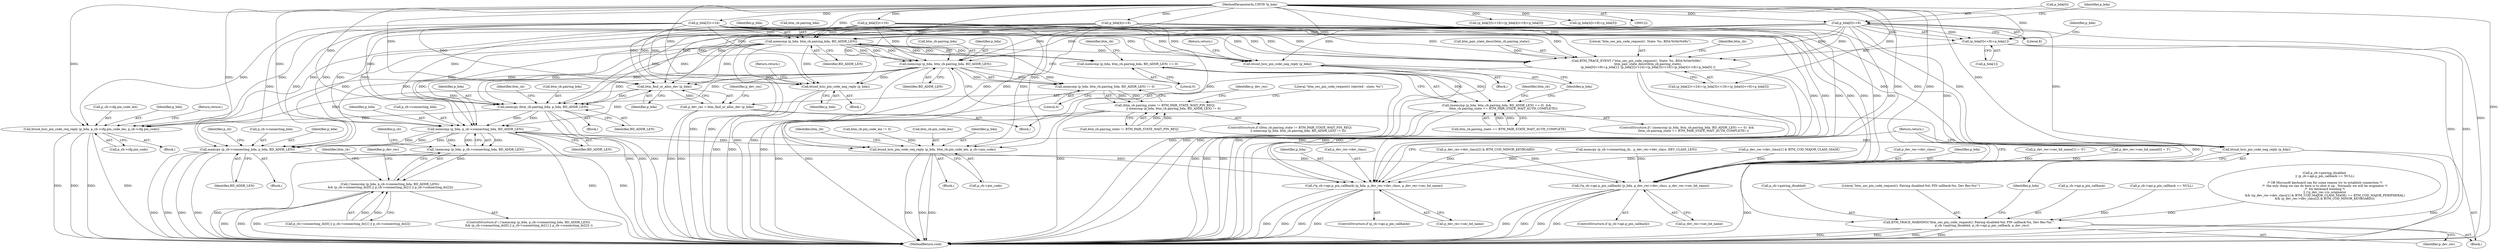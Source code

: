 digraph "0_Android_c677ee92595335233eb0e7b59809a1a94e7a678a_0@array" {
"1000138" [label="(Call,p_bda[0]<<8)"];
"1000123" [label="(MethodParameterIn,UINT8 *p_bda)"];
"1000131" [label="(Call,BTM_TRACE_EVENT (\"btm_sec_pin_code_request()  State: %s, BDA:%04x%08x\",\n                       btm_pair_state_descr(btm_cb.pairing_state),\n                       (p_bda[0]<<8)+p_bda[1], (p_bda[2]<<24)+(p_bda[3]<<16)+(p_bda[4]<<8)+p_bda[5] ))"];
"1000137" [label="(Call,(p_bda[0]<<8)+p_bda[1])"];
"1000177" [label="(Call,memcmp (p_bda, btm_cb.pairing_bda, BD_ADDR_LEN))"];
"1000176" [label="(Call,memcmp (p_bda, btm_cb.pairing_bda, BD_ADDR_LEN) == 0)"];
"1000175" [label="(Call,(memcmp (p_bda, btm_cb.pairing_bda, BD_ADDR_LEN) == 0)  &&\n              (btm_cb.pairing_state == BTM_PAIR_STATE_WAIT_AUTH_COMPLETE))"];
"1000190" [label="(Call,btsnd_hcic_pin_code_neg_reply (p_bda))"];
"1000202" [label="(Call,memcmp (p_bda, btm_cb.pairing_bda, BD_ADDR_LEN))"];
"1000201" [label="(Call,memcmp (p_bda, btm_cb.pairing_bda, BD_ADDR_LEN) != 0)"];
"1000195" [label="(Call,(btm_cb.pairing_state != BTM_PAIR_STATE_WAIT_PIN_REQ)\n                  || memcmp (p_bda, btm_cb.pairing_bda, BD_ADDR_LEN) != 0)"];
"1000216" [label="(Call,btsnd_hcic_pin_code_neg_reply (p_bda))"];
"1000221" [label="(Call,btm_find_or_alloc_dev (p_bda))"];
"1000219" [label="(Call,p_dev_rec = btm_find_or_alloc_dev (p_bda))"];
"1000376" [label="(Call,BTM_TRACE_WARNING(\"btm_sec_pin_code_request(): Pairing disabled:%d; PIN callback:%x, Dev Rec:%x!\",\n                           p_cb->pairing_disabled, p_cb->api.p_pin_callback, p_dev_rec))"];
"1000235" [label="(Call,memcpy (btm_cb.pairing_bda, p_bda, BD_ADDR_LEN))"];
"1000268" [label="(Call,btsnd_hcic_pin_code_req_reply (p_bda, p_cb->cfg.pin_code_len, p_cb->cfg.pin_code))"];
"1000284" [label="(Call,memcmp (p_bda, p_cb->connecting_bda, BD_ADDR_LEN))"];
"1000283" [label="(Call,!memcmp (p_bda, p_cb->connecting_bda, BD_ADDR_LEN))"];
"1000282" [label="(Call,(!memcmp (p_bda, p_cb->connecting_bda, BD_ADDR_LEN))\n && (p_cb->connecting_dc[0] || p_cb->connecting_dc[1] || p_cb->connecting_dc[2]))"];
"1000324" [label="(Call,btsnd_hcic_pin_code_req_reply (p_bda, btm_cb.pin_code_len, p_cb->pin_code))"];
"1000387" [label="(Call,btsnd_hcic_pin_code_neg_reply (p_bda))"];
"1000393" [label="(Call,memcpy (p_cb->connecting_bda, p_bda, BD_ADDR_LEN))"];
"1000427" [label="(Call,(*p_cb->api.p_pin_callback) (p_bda, p_dev_rec->dev_class, p_dev_rec->sec_bd_name))"];
"1000481" [label="(Call,(*p_cb->api.p_pin_callback) (p_bda, p_dev_rec->dev_class, p_dev_rec->sec_bd_name))"];
"1000182" [label="(Identifier,BD_ADDR_LEN)"];
"1000326" [label="(Call,btm_cb.pin_code_len)"];
"1000486" [label="(Call,p_dev_rec->sec_bd_name)"];
"1000243" [label="(Identifier,btm_cb)"];
"1000220" [label="(Identifier,p_dev_rec)"];
"1000186" [label="(Identifier,btm_cb)"];
"1000137" [label="(Call,(p_bda[0]<<8)+p_bda[1])"];
"1000386" [label="(Identifier,p_dev_rec)"];
"1000270" [label="(Call,p_cb->cfg.pin_code_len)"];
"1000381" [label="(Call,p_cb->api.p_pin_callback)"];
"1000219" [label="(Call,p_dev_rec = btm_find_or_alloc_dev (p_bda))"];
"1000290" [label="(Call,p_cb->connecting_dc[0] || p_cb->connecting_dc[1] || p_cb->connecting_dc[2])"];
"1000390" [label="(Block,)"];
"1000346" [label="(Call,p_cb->api.p_pin_callback == NULL)"];
"1000146" [label="(Call,(p_bda[2]<<24)+(p_bda[3]<<16)+(p_bda[4]<<8)+p_bda[5])"];
"1000124" [label="(Block,)"];
"1000211" [label="(Literal,\"btm_sec_pin_code_request() rejected - state: %s\")"];
"1000178" [label="(Identifier,p_bda)"];
"1000217" [label="(Identifier,p_bda)"];
"1000240" [label="(Identifier,BD_ADDR_LEN)"];
"1000461" [label="(Call,p_dev_rec->sec_bd_name[1] = '0')"];
"1000275" [label="(Call,p_cb->cfg.pin_code)"];
"1000454" [label="(Call,p_dev_rec->sec_bd_name[0] = 'f')"];
"1000195" [label="(Call,(btm_cb.pairing_state != BTM_PAIR_STATE_WAIT_PIN_REQ)\n                  || memcmp (p_bda, btm_cb.pairing_bda, BD_ADDR_LEN) != 0)"];
"1000179" [label="(Call,btm_cb.pairing_bda)"];
"1000176" [label="(Call,memcmp (p_bda, btm_cb.pairing_bda, BD_ADDR_LEN) == 0)"];
"1000132" [label="(Literal,\"btm_sec_pin_code_request()  State: %s, BDA:%04x%08x\")"];
"1000170" [label="(Identifier,btm_cb)"];
"1000209" [label="(Block,)"];
"1000234" [label="(Block,)"];
"1000236" [label="(Call,btm_cb.pairing_bda)"];
"1000123" [label="(MethodParameterIn,UINT8 *p_bda)"];
"1000144" [label="(Identifier,p_bda)"];
"1000325" [label="(Identifier,p_bda)"];
"1000321" [label="(Block,)"];
"1000401" [label="(Identifier,p_cb)"];
"1000334" [label="(Identifier,btm_cb)"];
"1000177" [label="(Call,memcmp (p_bda, btm_cb.pairing_bda, BD_ADDR_LEN))"];
"1000143" [label="(Call,p_bda[1])"];
"1000398" [label="(Identifier,BD_ADDR_LEN)"];
"1000483" [label="(Call,p_dev_rec->dev_class)"];
"1000189" [label="(Block,)"];
"1000432" [label="(Call,p_dev_rec->sec_bd_name)"];
"1000142" [label="(Literal,8)"];
"1000309" [label="(Identifier,p_dev_rec)"];
"1000216" [label="(Call,btsnd_hcic_pin_code_neg_reply (p_bda))"];
"1000375" [label="(Block,)"];
"1000341" [label="(Call,p_cb->pairing_disabled\n || (p_cb->api.p_pin_callback == NULL)\n\n /* OR Microsoft keyboard can for some reason try to establish connection */\n /*  the only thing we can do here is to shut it up.  Normally we will be originator */\n /*  for keyboard bonding */\n || (!p_dev_rec->is_originator\n && ((p_dev_rec->dev_class[1] & BTM_COD_MAJOR_CLASS_MASK) == BTM_COD_MAJOR_PERIPHERAL)\n && (p_dev_rec->dev_class[2] & BTM_COD_MINOR_KEYBOARD)))"];
"1000489" [label="(Return,return;)"];
"1000428" [label="(Identifier,p_bda)"];
"1000149" [label="(Identifier,p_bda)"];
"1000263" [label="(Block,)"];
"1000192" [label="(Return,return;)"];
"1000378" [label="(Call,p_cb->pairing_disabled)"];
"1000318" [label="(Identifier,btm_cb)"];
"1000285" [label="(Identifier,p_bda)"];
"1000387" [label="(Call,btsnd_hcic_pin_code_neg_reply (p_bda))"];
"1000482" [label="(Identifier,p_bda)"];
"1000175" [label="(Call,(memcmp (p_bda, btm_cb.pairing_bda, BD_ADDR_LEN) == 0)  &&\n              (btm_cb.pairing_state == BTM_PAIR_STATE_WAIT_AUTH_COMPLETE))"];
"1000490" [label="(MethodReturn,void)"];
"1000427" [label="(Call,(*p_cb->api.p_pin_callback) (p_bda, p_dev_rec->dev_class, p_dev_rec->sec_bd_name))"];
"1000475" [label="(ControlStructure,if (p_cb->api.p_pin_callback))"];
"1000281" [label="(ControlStructure,if ( (!memcmp (p_bda, p_cb->connecting_bda, BD_ADDR_LEN))\n && (p_cb->connecting_dc[0] || p_cb->connecting_dc[1] || p_cb->connecting_dc[2]) ))"];
"1000360" [label="(Call,p_dev_rec->dev_class[1] & BTM_COD_MAJOR_CLASS_MASK)"];
"1000222" [label="(Identifier,p_bda)"];
"1000204" [label="(Call,btm_cb.pairing_bda)"];
"1000190" [label="(Call,btsnd_hcic_pin_code_neg_reply (p_bda))"];
"1000147" [label="(Call,p_bda[2]<<24)"];
"1000289" [label="(Identifier,BD_ADDR_LEN)"];
"1000393" [label="(Call,memcpy (p_cb->connecting_bda, p_bda, BD_ADDR_LEN))"];
"1000376" [label="(Call,BTM_TRACE_WARNING(\"btm_sec_pin_code_request(): Pairing disabled:%d; PIN callback:%x, Dev Rec:%x!\",\n                           p_cb->pairing_disabled, p_cb->api.p_pin_callback, p_dev_rec))"];
"1000183" [label="(Literal,0)"];
"1000153" [label="(Call,p_bda[3]<<16)"];
"1000133" [label="(Call,btm_pair_state_descr(btm_cb.pairing_state))"];
"1000131" [label="(Call,BTM_TRACE_EVENT (\"btm_sec_pin_code_request()  State: %s, BDA:%04x%08x\",\n                       btm_pair_state_descr(btm_cb.pairing_state),\n                       (p_bda[0]<<8)+p_bda[1], (p_bda[2]<<24)+(p_bda[3]<<16)+(p_bda[4]<<8)+p_bda[5] ))"];
"1000421" [label="(ControlStructure,if (p_cb->api.p_pin_callback))"];
"1000282" [label="(Call,(!memcmp (p_bda, p_cb->connecting_bda, BD_ADDR_LEN))\n && (p_cb->connecting_dc[0] || p_cb->connecting_dc[1] || p_cb->connecting_dc[2]))"];
"1000269" [label="(Identifier,p_bda)"];
"1000329" [label="(Call,p_cb->pin_code)"];
"1000268" [label="(Call,btsnd_hcic_pin_code_req_reply (p_bda, p_cb->cfg.pin_code_len, p_cb->cfg.pin_code))"];
"1000283" [label="(Call,!memcmp (p_bda, p_cb->connecting_bda, BD_ADDR_LEN))"];
"1000368" [label="(Call,p_dev_rec->dev_class[2] & BTM_COD_MINOR_KEYBOARD)"];
"1000280" [label="(Return,return;)"];
"1000152" [label="(Call,(p_bda[3]<<16)+(p_bda[4]<<8)+p_bda[5])"];
"1000174" [label="(ControlStructure,if ( (memcmp (p_bda, btm_cb.pairing_bda, BD_ADDR_LEN) == 0)  &&\n              (btm_cb.pairing_state == BTM_PAIR_STATE_WAIT_AUTH_COMPLETE) ))"];
"1000394" [label="(Call,p_cb->connecting_bda)"];
"1000158" [label="(Call,(p_bda[4]<<8)+p_bda[5])"];
"1000208" [label="(Literal,0)"];
"1000324" [label="(Call,btsnd_hcic_pin_code_req_reply (p_bda, btm_cb.pin_code_len, p_cb->pin_code))"];
"1000481" [label="(Call,(*p_cb->api.p_pin_callback) (p_bda, p_dev_rec->dev_class, p_dev_rec->sec_bd_name))"];
"1000139" [label="(Call,p_bda[0])"];
"1000388" [label="(Identifier,p_bda)"];
"1000198" [label="(Identifier,btm_cb)"];
"1000196" [label="(Call,btm_cb.pairing_state != BTM_PAIR_STATE_WAIT_PIN_REQ)"];
"1000316" [label="(Call,btm_cb.pin_code_len != 0)"];
"1000221" [label="(Call,btm_find_or_alloc_dev (p_bda))"];
"1000191" [label="(Identifier,p_bda)"];
"1000194" [label="(ControlStructure,if ((btm_cb.pairing_state != BTM_PAIR_STATE_WAIT_PIN_REQ)\n                  || memcmp (p_bda, btm_cb.pairing_bda, BD_ADDR_LEN) != 0))"];
"1000284" [label="(Call,memcmp (p_bda, p_cb->connecting_bda, BD_ADDR_LEN))"];
"1000225" [label="(Identifier,p_dev_rec)"];
"1000286" [label="(Call,p_cb->connecting_bda)"];
"1000184" [label="(Call,btm_cb.pairing_state == BTM_PAIR_STATE_WAIT_AUTH_COMPLETE)"];
"1000138" [label="(Call,p_bda[0]<<8)"];
"1000203" [label="(Identifier,p_bda)"];
"1000207" [label="(Identifier,BD_ADDR_LEN)"];
"1000159" [label="(Call,p_bda[4]<<8)"];
"1000377" [label="(Literal,\"btm_sec_pin_code_request(): Pairing disabled:%d; PIN callback:%x, Dev Rec:%x!\")"];
"1000293" [label="(Identifier,p_cb)"];
"1000429" [label="(Call,p_dev_rec->dev_class)"];
"1000235" [label="(Call,memcpy (btm_cb.pairing_bda, p_bda, BD_ADDR_LEN))"];
"1000397" [label="(Identifier,p_bda)"];
"1000202" [label="(Call,memcmp (p_bda, btm_cb.pairing_bda, BD_ADDR_LEN))"];
"1000399" [label="(Call,memcpy (p_cb->connecting_dc,  p_dev_rec->dev_class, DEV_CLASS_LEN))"];
"1000201" [label="(Call,memcmp (p_bda, btm_cb.pairing_bda, BD_ADDR_LEN) != 0)"];
"1000218" [label="(Return,return;)"];
"1000239" [label="(Identifier,p_bda)"];
"1000138" -> "1000137"  [label="AST: "];
"1000138" -> "1000142"  [label="CFG: "];
"1000139" -> "1000138"  [label="AST: "];
"1000142" -> "1000138"  [label="AST: "];
"1000144" -> "1000138"  [label="CFG: "];
"1000138" -> "1000490"  [label="DDG: "];
"1000138" -> "1000131"  [label="DDG: "];
"1000138" -> "1000131"  [label="DDG: "];
"1000138" -> "1000137"  [label="DDG: "];
"1000138" -> "1000137"  [label="DDG: "];
"1000123" -> "1000138"  [label="DDG: "];
"1000138" -> "1000177"  [label="DDG: "];
"1000138" -> "1000190"  [label="DDG: "];
"1000138" -> "1000202"  [label="DDG: "];
"1000138" -> "1000216"  [label="DDG: "];
"1000138" -> "1000221"  [label="DDG: "];
"1000138" -> "1000235"  [label="DDG: "];
"1000138" -> "1000268"  [label="DDG: "];
"1000138" -> "1000284"  [label="DDG: "];
"1000138" -> "1000324"  [label="DDG: "];
"1000138" -> "1000387"  [label="DDG: "];
"1000138" -> "1000393"  [label="DDG: "];
"1000138" -> "1000427"  [label="DDG: "];
"1000138" -> "1000481"  [label="DDG: "];
"1000123" -> "1000122"  [label="AST: "];
"1000123" -> "1000490"  [label="DDG: "];
"1000123" -> "1000131"  [label="DDG: "];
"1000123" -> "1000137"  [label="DDG: "];
"1000123" -> "1000147"  [label="DDG: "];
"1000123" -> "1000146"  [label="DDG: "];
"1000123" -> "1000153"  [label="DDG: "];
"1000123" -> "1000152"  [label="DDG: "];
"1000123" -> "1000159"  [label="DDG: "];
"1000123" -> "1000158"  [label="DDG: "];
"1000123" -> "1000177"  [label="DDG: "];
"1000123" -> "1000190"  [label="DDG: "];
"1000123" -> "1000202"  [label="DDG: "];
"1000123" -> "1000216"  [label="DDG: "];
"1000123" -> "1000221"  [label="DDG: "];
"1000123" -> "1000235"  [label="DDG: "];
"1000123" -> "1000268"  [label="DDG: "];
"1000123" -> "1000284"  [label="DDG: "];
"1000123" -> "1000324"  [label="DDG: "];
"1000123" -> "1000387"  [label="DDG: "];
"1000123" -> "1000393"  [label="DDG: "];
"1000123" -> "1000427"  [label="DDG: "];
"1000123" -> "1000481"  [label="DDG: "];
"1000131" -> "1000124"  [label="AST: "];
"1000131" -> "1000146"  [label="CFG: "];
"1000132" -> "1000131"  [label="AST: "];
"1000133" -> "1000131"  [label="AST: "];
"1000137" -> "1000131"  [label="AST: "];
"1000146" -> "1000131"  [label="AST: "];
"1000170" -> "1000131"  [label="CFG: "];
"1000131" -> "1000490"  [label="DDG: "];
"1000131" -> "1000490"  [label="DDG: "];
"1000131" -> "1000490"  [label="DDG: "];
"1000131" -> "1000490"  [label="DDG: "];
"1000133" -> "1000131"  [label="DDG: "];
"1000147" -> "1000131"  [label="DDG: "];
"1000147" -> "1000131"  [label="DDG: "];
"1000153" -> "1000131"  [label="DDG: "];
"1000153" -> "1000131"  [label="DDG: "];
"1000159" -> "1000131"  [label="DDG: "];
"1000159" -> "1000131"  [label="DDG: "];
"1000137" -> "1000143"  [label="CFG: "];
"1000143" -> "1000137"  [label="AST: "];
"1000149" -> "1000137"  [label="CFG: "];
"1000137" -> "1000490"  [label="DDG: "];
"1000137" -> "1000490"  [label="DDG: "];
"1000177" -> "1000176"  [label="AST: "];
"1000177" -> "1000182"  [label="CFG: "];
"1000178" -> "1000177"  [label="AST: "];
"1000179" -> "1000177"  [label="AST: "];
"1000182" -> "1000177"  [label="AST: "];
"1000183" -> "1000177"  [label="CFG: "];
"1000177" -> "1000490"  [label="DDG: "];
"1000177" -> "1000490"  [label="DDG: "];
"1000177" -> "1000176"  [label="DDG: "];
"1000177" -> "1000176"  [label="DDG: "];
"1000177" -> "1000176"  [label="DDG: "];
"1000159" -> "1000177"  [label="DDG: "];
"1000147" -> "1000177"  [label="DDG: "];
"1000153" -> "1000177"  [label="DDG: "];
"1000177" -> "1000190"  [label="DDG: "];
"1000177" -> "1000202"  [label="DDG: "];
"1000177" -> "1000202"  [label="DDG: "];
"1000177" -> "1000202"  [label="DDG: "];
"1000177" -> "1000216"  [label="DDG: "];
"1000177" -> "1000221"  [label="DDG: "];
"1000177" -> "1000235"  [label="DDG: "];
"1000177" -> "1000235"  [label="DDG: "];
"1000177" -> "1000284"  [label="DDG: "];
"1000176" -> "1000175"  [label="AST: "];
"1000176" -> "1000183"  [label="CFG: "];
"1000183" -> "1000176"  [label="AST: "];
"1000186" -> "1000176"  [label="CFG: "];
"1000175" -> "1000176"  [label="CFG: "];
"1000176" -> "1000490"  [label="DDG: "];
"1000176" -> "1000175"  [label="DDG: "];
"1000176" -> "1000175"  [label="DDG: "];
"1000175" -> "1000174"  [label="AST: "];
"1000175" -> "1000184"  [label="CFG: "];
"1000184" -> "1000175"  [label="AST: "];
"1000191" -> "1000175"  [label="CFG: "];
"1000198" -> "1000175"  [label="CFG: "];
"1000175" -> "1000490"  [label="DDG: "];
"1000175" -> "1000490"  [label="DDG: "];
"1000175" -> "1000490"  [label="DDG: "];
"1000184" -> "1000175"  [label="DDG: "];
"1000184" -> "1000175"  [label="DDG: "];
"1000190" -> "1000189"  [label="AST: "];
"1000190" -> "1000191"  [label="CFG: "];
"1000191" -> "1000190"  [label="AST: "];
"1000192" -> "1000190"  [label="CFG: "];
"1000190" -> "1000490"  [label="DDG: "];
"1000190" -> "1000490"  [label="DDG: "];
"1000159" -> "1000190"  [label="DDG: "];
"1000147" -> "1000190"  [label="DDG: "];
"1000153" -> "1000190"  [label="DDG: "];
"1000202" -> "1000201"  [label="AST: "];
"1000202" -> "1000207"  [label="CFG: "];
"1000203" -> "1000202"  [label="AST: "];
"1000204" -> "1000202"  [label="AST: "];
"1000207" -> "1000202"  [label="AST: "];
"1000208" -> "1000202"  [label="CFG: "];
"1000202" -> "1000490"  [label="DDG: "];
"1000202" -> "1000490"  [label="DDG: "];
"1000202" -> "1000201"  [label="DDG: "];
"1000202" -> "1000201"  [label="DDG: "];
"1000202" -> "1000201"  [label="DDG: "];
"1000159" -> "1000202"  [label="DDG: "];
"1000147" -> "1000202"  [label="DDG: "];
"1000153" -> "1000202"  [label="DDG: "];
"1000202" -> "1000216"  [label="DDG: "];
"1000202" -> "1000221"  [label="DDG: "];
"1000202" -> "1000235"  [label="DDG: "];
"1000202" -> "1000235"  [label="DDG: "];
"1000202" -> "1000284"  [label="DDG: "];
"1000201" -> "1000195"  [label="AST: "];
"1000201" -> "1000208"  [label="CFG: "];
"1000208" -> "1000201"  [label="AST: "];
"1000195" -> "1000201"  [label="CFG: "];
"1000201" -> "1000490"  [label="DDG: "];
"1000201" -> "1000195"  [label="DDG: "];
"1000201" -> "1000195"  [label="DDG: "];
"1000195" -> "1000194"  [label="AST: "];
"1000195" -> "1000196"  [label="CFG: "];
"1000196" -> "1000195"  [label="AST: "];
"1000211" -> "1000195"  [label="CFG: "];
"1000220" -> "1000195"  [label="CFG: "];
"1000195" -> "1000490"  [label="DDG: "];
"1000195" -> "1000490"  [label="DDG: "];
"1000195" -> "1000490"  [label="DDG: "];
"1000196" -> "1000195"  [label="DDG: "];
"1000196" -> "1000195"  [label="DDG: "];
"1000216" -> "1000209"  [label="AST: "];
"1000216" -> "1000217"  [label="CFG: "];
"1000217" -> "1000216"  [label="AST: "];
"1000218" -> "1000216"  [label="CFG: "];
"1000216" -> "1000490"  [label="DDG: "];
"1000216" -> "1000490"  [label="DDG: "];
"1000159" -> "1000216"  [label="DDG: "];
"1000147" -> "1000216"  [label="DDG: "];
"1000153" -> "1000216"  [label="DDG: "];
"1000221" -> "1000219"  [label="AST: "];
"1000221" -> "1000222"  [label="CFG: "];
"1000222" -> "1000221"  [label="AST: "];
"1000219" -> "1000221"  [label="CFG: "];
"1000221" -> "1000219"  [label="DDG: "];
"1000159" -> "1000221"  [label="DDG: "];
"1000147" -> "1000221"  [label="DDG: "];
"1000153" -> "1000221"  [label="DDG: "];
"1000221" -> "1000235"  [label="DDG: "];
"1000221" -> "1000268"  [label="DDG: "];
"1000221" -> "1000284"  [label="DDG: "];
"1000219" -> "1000124"  [label="AST: "];
"1000220" -> "1000219"  [label="AST: "];
"1000225" -> "1000219"  [label="CFG: "];
"1000219" -> "1000490"  [label="DDG: "];
"1000219" -> "1000490"  [label="DDG: "];
"1000219" -> "1000376"  [label="DDG: "];
"1000376" -> "1000375"  [label="AST: "];
"1000376" -> "1000386"  [label="CFG: "];
"1000377" -> "1000376"  [label="AST: "];
"1000378" -> "1000376"  [label="AST: "];
"1000381" -> "1000376"  [label="AST: "];
"1000386" -> "1000376"  [label="AST: "];
"1000388" -> "1000376"  [label="CFG: "];
"1000376" -> "1000490"  [label="DDG: "];
"1000376" -> "1000490"  [label="DDG: "];
"1000376" -> "1000490"  [label="DDG: "];
"1000376" -> "1000490"  [label="DDG: "];
"1000341" -> "1000376"  [label="DDG: "];
"1000346" -> "1000376"  [label="DDG: "];
"1000235" -> "1000234"  [label="AST: "];
"1000235" -> "1000240"  [label="CFG: "];
"1000236" -> "1000235"  [label="AST: "];
"1000239" -> "1000235"  [label="AST: "];
"1000240" -> "1000235"  [label="AST: "];
"1000243" -> "1000235"  [label="CFG: "];
"1000235" -> "1000490"  [label="DDG: "];
"1000235" -> "1000490"  [label="DDG: "];
"1000235" -> "1000490"  [label="DDG: "];
"1000159" -> "1000235"  [label="DDG: "];
"1000153" -> "1000235"  [label="DDG: "];
"1000147" -> "1000235"  [label="DDG: "];
"1000235" -> "1000268"  [label="DDG: "];
"1000235" -> "1000284"  [label="DDG: "];
"1000235" -> "1000284"  [label="DDG: "];
"1000268" -> "1000263"  [label="AST: "];
"1000268" -> "1000275"  [label="CFG: "];
"1000269" -> "1000268"  [label="AST: "];
"1000270" -> "1000268"  [label="AST: "];
"1000275" -> "1000268"  [label="AST: "];
"1000280" -> "1000268"  [label="CFG: "];
"1000268" -> "1000490"  [label="DDG: "];
"1000268" -> "1000490"  [label="DDG: "];
"1000268" -> "1000490"  [label="DDG: "];
"1000268" -> "1000490"  [label="DDG: "];
"1000159" -> "1000268"  [label="DDG: "];
"1000153" -> "1000268"  [label="DDG: "];
"1000147" -> "1000268"  [label="DDG: "];
"1000284" -> "1000283"  [label="AST: "];
"1000284" -> "1000289"  [label="CFG: "];
"1000285" -> "1000284"  [label="AST: "];
"1000286" -> "1000284"  [label="AST: "];
"1000289" -> "1000284"  [label="AST: "];
"1000283" -> "1000284"  [label="CFG: "];
"1000284" -> "1000490"  [label="DDG: "];
"1000284" -> "1000490"  [label="DDG: "];
"1000284" -> "1000283"  [label="DDG: "];
"1000284" -> "1000283"  [label="DDG: "];
"1000284" -> "1000283"  [label="DDG: "];
"1000159" -> "1000284"  [label="DDG: "];
"1000153" -> "1000284"  [label="DDG: "];
"1000147" -> "1000284"  [label="DDG: "];
"1000284" -> "1000324"  [label="DDG: "];
"1000284" -> "1000387"  [label="DDG: "];
"1000284" -> "1000393"  [label="DDG: "];
"1000284" -> "1000393"  [label="DDG: "];
"1000284" -> "1000393"  [label="DDG: "];
"1000283" -> "1000282"  [label="AST: "];
"1000293" -> "1000283"  [label="CFG: "];
"1000282" -> "1000283"  [label="CFG: "];
"1000283" -> "1000490"  [label="DDG: "];
"1000283" -> "1000282"  [label="DDG: "];
"1000282" -> "1000281"  [label="AST: "];
"1000282" -> "1000290"  [label="CFG: "];
"1000290" -> "1000282"  [label="AST: "];
"1000309" -> "1000282"  [label="CFG: "];
"1000318" -> "1000282"  [label="CFG: "];
"1000282" -> "1000490"  [label="DDG: "];
"1000282" -> "1000490"  [label="DDG: "];
"1000282" -> "1000490"  [label="DDG: "];
"1000290" -> "1000282"  [label="DDG: "];
"1000290" -> "1000282"  [label="DDG: "];
"1000324" -> "1000321"  [label="AST: "];
"1000324" -> "1000329"  [label="CFG: "];
"1000325" -> "1000324"  [label="AST: "];
"1000326" -> "1000324"  [label="AST: "];
"1000329" -> "1000324"  [label="AST: "];
"1000334" -> "1000324"  [label="CFG: "];
"1000324" -> "1000490"  [label="DDG: "];
"1000324" -> "1000490"  [label="DDG: "];
"1000324" -> "1000490"  [label="DDG: "];
"1000159" -> "1000324"  [label="DDG: "];
"1000147" -> "1000324"  [label="DDG: "];
"1000153" -> "1000324"  [label="DDG: "];
"1000316" -> "1000324"  [label="DDG: "];
"1000387" -> "1000375"  [label="AST: "];
"1000387" -> "1000388"  [label="CFG: "];
"1000388" -> "1000387"  [label="AST: "];
"1000489" -> "1000387"  [label="CFG: "];
"1000387" -> "1000490"  [label="DDG: "];
"1000387" -> "1000490"  [label="DDG: "];
"1000159" -> "1000387"  [label="DDG: "];
"1000147" -> "1000387"  [label="DDG: "];
"1000153" -> "1000387"  [label="DDG: "];
"1000393" -> "1000390"  [label="AST: "];
"1000393" -> "1000398"  [label="CFG: "];
"1000394" -> "1000393"  [label="AST: "];
"1000397" -> "1000393"  [label="AST: "];
"1000398" -> "1000393"  [label="AST: "];
"1000401" -> "1000393"  [label="CFG: "];
"1000393" -> "1000490"  [label="DDG: "];
"1000393" -> "1000490"  [label="DDG: "];
"1000393" -> "1000490"  [label="DDG: "];
"1000393" -> "1000490"  [label="DDG: "];
"1000159" -> "1000393"  [label="DDG: "];
"1000147" -> "1000393"  [label="DDG: "];
"1000153" -> "1000393"  [label="DDG: "];
"1000393" -> "1000427"  [label="DDG: "];
"1000393" -> "1000481"  [label="DDG: "];
"1000427" -> "1000421"  [label="AST: "];
"1000427" -> "1000432"  [label="CFG: "];
"1000428" -> "1000427"  [label="AST: "];
"1000429" -> "1000427"  [label="AST: "];
"1000432" -> "1000427"  [label="AST: "];
"1000489" -> "1000427"  [label="CFG: "];
"1000427" -> "1000490"  [label="DDG: "];
"1000427" -> "1000490"  [label="DDG: "];
"1000427" -> "1000490"  [label="DDG: "];
"1000427" -> "1000490"  [label="DDG: "];
"1000159" -> "1000427"  [label="DDG: "];
"1000147" -> "1000427"  [label="DDG: "];
"1000153" -> "1000427"  [label="DDG: "];
"1000368" -> "1000427"  [label="DDG: "];
"1000360" -> "1000427"  [label="DDG: "];
"1000399" -> "1000427"  [label="DDG: "];
"1000481" -> "1000475"  [label="AST: "];
"1000481" -> "1000486"  [label="CFG: "];
"1000482" -> "1000481"  [label="AST: "];
"1000483" -> "1000481"  [label="AST: "];
"1000486" -> "1000481"  [label="AST: "];
"1000489" -> "1000481"  [label="CFG: "];
"1000481" -> "1000490"  [label="DDG: "];
"1000481" -> "1000490"  [label="DDG: "];
"1000481" -> "1000490"  [label="DDG: "];
"1000481" -> "1000490"  [label="DDG: "];
"1000159" -> "1000481"  [label="DDG: "];
"1000147" -> "1000481"  [label="DDG: "];
"1000153" -> "1000481"  [label="DDG: "];
"1000368" -> "1000481"  [label="DDG: "];
"1000360" -> "1000481"  [label="DDG: "];
"1000399" -> "1000481"  [label="DDG: "];
"1000454" -> "1000481"  [label="DDG: "];
"1000461" -> "1000481"  [label="DDG: "];
}
